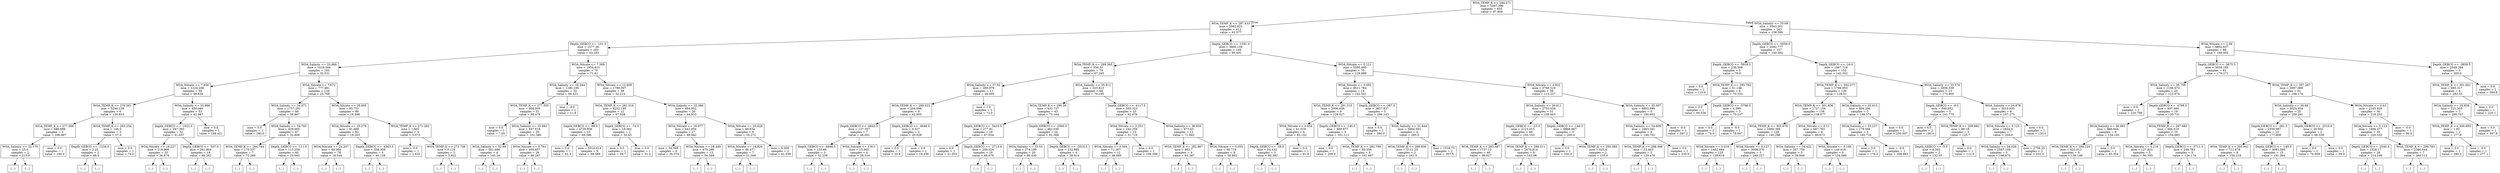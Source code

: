digraph Tree {
node [shape=box] ;
0 [label="WOA_TEMP_K <= 294.271\nmse = 5387.396\nsamples = 655\nvalue = 97.809"] ;
1 [label="WOA_TEMP_K <= 287.433\nmse = 2982.823\nsamples = 412\nvalue = 61.577"] ;
0 -> 1 [labeldistance=2.5, labelangle=45, headlabel="True"] ;
2 [label="Depth_GEBCO <= -101.5\nmse = 1577.36\nsamples = 263\nvalue = 43.183"] ;
1 -> 2 ;
3 [label="WOA_Salinity <= 33.868\nmse = 1018.504\nsamples = 193\nvalue = 32.531"] ;
2 -> 3 ;
4 [label="WOA_Nitrate <= 7.856\nmse = 1224.206\nsamples = 59\nvalue = 48.639"] ;
3 -> 4 ;
5 [label="WOA_TEMP_K <= 279.561\nmse = 5294.139\nsamples = 6\nvalue = 126.833"] ;
4 -> 5 ;
6 [label="WOA_TEMP_K <= 277.506\nmse = 688.889\nsamples = 3\nvalue = 196.667"] ;
5 -> 6 ;
7 [label="WOA_Salinity <= 33.176\nmse = 25.0\nsamples = 2\nvalue = 215.0"] ;
6 -> 7 ;
8 [label="(...)"] ;
7 -> 8 ;
9 [label="(...)"] ;
7 -> 9 ;
10 [label="mse = 0.0\nsamples = 1\nvalue = 160.0"] ;
6 -> 10 ;
11 [label="WOA_TEMP_K <= 283.254\nmse = 146.0\nsamples = 3\nvalue = 57.0"] ;
5 -> 11 ;
12 [label="Depth_GEBCO <= -1234.5\nmse = 2.25\nsamples = 2\nvalue = 48.5"] ;
11 -> 12 ;
13 [label="(...)"] ;
12 -> 13 ;
14 [label="(...)"] ;
12 -> 14 ;
15 [label="mse = 0.0\nsamples = 1\nvalue = 74.0"] ;
11 -> 15 ;
16 [label="WOA_Salinity <= 33.866\nmse = 456.046\nsamples = 53\nvalue = 42.987"] ;
4 -> 16 ;
17 [label="Depth_GEBCO <= -1022.0\nmse = 267.393\nsamples = 52\nvalue = 41.457"] ;
16 -> 17 ;
18 [label="WOA_Nitrate <= 19.227\nmse = 218.966\nsamples = 33\nvalue = 36.874"] ;
17 -> 18 ;
19 [label="(...)"] ;
18 -> 19 ;
28 [label="(...)"] ;
18 -> 28 ;
83 [label="Depth_GEBCO <= -507.0\nmse = 261.804\nsamples = 19\nvalue = 48.262"] ;
17 -> 83 ;
84 [label="(...)"] ;
83 -> 84 ;
95 [label="(...)"] ;
83 -> 95 ;
108 [label="mse = 0.0\nsamples = 1\nvalue = 168.421"] ;
16 -> 108 ;
109 [label="WOA_Nitrate <= 7.672\nmse = 777.481\nsamples = 134\nvalue = 25.768"] ;
3 -> 109 ;
110 [label="WOA_Salinity <= 34.071\nmse = 1757.291\nsamples = 48\nvalue = 38.867"] ;
109 -> 110 ;
111 [label="mse = 0.0\nsamples = 1\nvalue = 260.0"] ;
110 -> 111 ;
112 [label="WOA_Salinity <= 34.765\nmse = 429.005\nsamples = 47\nvalue = 32.808"] ;
110 -> 112 ;
113 [label="WOA_TEMP_K <= 284.744\nmse = 170.537\nsamples = 7\nvalue = 72.269"] ;
112 -> 113 ;
114 [label="(...)"] ;
113 -> 114 ;
125 [label="(...)"] ;
113 -> 125 ;
126 [label="Depth_GEBCO <= -111.0\nmse = 113.259\nsamples = 40\nvalue = 25.045"] ;
112 -> 126 ;
127 [label="(...)"] ;
126 -> 127 ;
178 [label="(...)"] ;
126 -> 178 ;
179 [label="WOA_Nitrate <= 28.005\nmse = 95.751\nsamples = 86\nvalue = 18.598"] ;
109 -> 179 ;
180 [label="WOA_Nitrate <= 25.276\nmse = 91.686\nsamples = 82\nvalue = 19.203"] ;
179 -> 180 ;
181 [label="WOA_Nitrate <= 24.207\nmse = 69.064\nsamples = 78\nvalue = 18.544"] ;
180 -> 181 ;
182 [label="(...)"] ;
181 -> 182 ;
275 [label="(...)"] ;
181 -> 275 ;
288 [label="Depth_GEBCO <= -4563.5\nmse = 358.309\nsamples = 4\nvalue = 40.128"] ;
180 -> 288 ;
289 [label="(...)"] ;
288 -> 289 ;
290 [label="(...)"] ;
288 -> 290 ;
295 [label="WOA_TEMP_K <= 271.282\nmse = 1.602\nsamples = 4\nvalue = 5.373"] ;
179 -> 295 ;
296 [label="mse = 0.0\nsamples = 1\nvalue = 2.632"] ;
295 -> 296 ;
297 [label="WOA_TEMP_K <= 272.736\nmse = 0.118\nsamples = 3\nvalue = 5.922"] ;
295 -> 297 ;
298 [label="(...)"] ;
297 -> 298 ;
299 [label="(...)"] ;
297 -> 299 ;
302 [label="WOA_Nitrate <= 7.569\nmse = 1954.815\nsamples = 70\nvalue = 71.81"] ;
2 -> 302 ;
303 [label="WOA_Salinity <= 35.244\nmse = 1180.195\nsamples = 32\nvalue = 94.421"] ;
302 -> 303 ;
304 [label="WOA_TEMP_K <= 277.555\nmse = 808.935\nsamples = 31\nvalue = 99.479"] ;
303 -> 304 ;
305 [label="mse = 0.0\nsamples = 1\nvalue = 7.95"] ;
304 -> 305 ;
306 [label="WOA_Salinity <= 33.881\nmse = 647.618\nsamples = 30\nvalue = 101.386"] ;
304 -> 306 ;
307 [label="WOA_Salinity <= 32.89\nmse = 581.686\nsamples = 4\nvalue = 145.24"] ;
306 -> 307 ;
308 [label="(...)"] ;
307 -> 308 ;
311 [label="(...)"] ;
307 -> 311 ;
314 [label="WOA_Nitrate <= 0.791\nmse = 405.657\nsamples = 26\nvalue = 96.287"] ;
306 -> 314 ;
315 [label="(...)"] ;
314 -> 315 ;
322 [label="(...)"] ;
314 -> 322 ;
357 [label="mse = -0.0\nsamples = 1\nvalue = 11.8"] ;
303 -> 357 ;
358 [label="WOA_Nitrate <= 12.609\nmse = 1799.097\nsamples = 38\nvalue = 52.215"] ;
302 -> 358 ;
359 [label="WOA_TEMP_K <= 281.516\nmse = 4252.195\nsamples = 12\nvalue = 67.928"] ;
358 -> 359 ;
360 [label="Depth_GEBCO <= -68.0\nmse = 4729.856\nsamples = 10\nvalue = 69.396"] ;
359 -> 360 ;
361 [label="mse = 0.0\nsamples = 1\nvalue = 82.3"] ;
360 -> 361 ;
362 [label="mse = 5014.414\nsamples = 9\nvalue = 68.589"] ;
360 -> 362 ;
363 [label="Depth_GEBCO <= -74.5\nmse = 18.062\nsamples = 2\nvalue = 55.45"] ;
359 -> 363 ;
364 [label="mse = 0.0\nsamples = 1\nvalue = 59.7"] ;
363 -> 364 ;
365 [label="mse = 0.0\nsamples = 1\nvalue = 51.2"] ;
363 -> 365 ;
366 [label="WOA_Salinity <= 33.366\nmse = 494.852\nsamples = 26\nvalue = 44.933"] ;
358 -> 366 ;
367 [label="WOA_Nitrate <= 16.077\nmse = 641.854\nsamples = 17\nvalue = 49.942"] ;
366 -> 367 ;
368 [label="mse = 34.369\nsamples = 4\nvalue = 30.574"] ;
367 -> 368 ;
369 [label="WOA_Nitrate <= 18.449\nmse = 675.288\nsamples = 13\nvalue = 54.344"] ;
367 -> 369 ;
370 [label="(...)"] ;
369 -> 370 ;
373 [label="(...)"] ;
369 -> 373 ;
376 [label="WOA_Nitrate <= 25.629\nmse = 69.634\nsamples = 9\nvalue = 35.272"] ;
366 -> 376 ;
377 [label="WOA_Nitrate <= 14.829\nmse = 66.477\nsamples = 7\nvalue = 31.569"] ;
376 -> 377 ;
378 [label="(...)"] ;
377 -> 378 ;
379 [label="(...)"] ;
377 -> 379 ;
388 [label="mse = 6.206\nsamples = 2\nvalue = 41.938"] ;
376 -> 388 ;
389 [label="Depth_GEBCO <= -1591.0\nmse = 3800.159\nsamples = 149\nvalue = 95.491"] ;
1 -> 389 ;
390 [label="WOA_TEMP_K <= 289.365\nmse = 556.51\nsamples = 79\nvalue = 67.245"] ;
389 -> 390 ;
391 [label="WOA_Salinity <= 37.02\nmse = 280.979\nsamples = 11\nvalue = 46.005"] ;
390 -> 391 ;
392 [label="WOA_TEMP_K <= 289.022\nmse = 204.096\nsamples = 9\nvalue = 42.005"] ;
391 -> 392 ;
393 [label="Depth_GEBCO <= -4842.5\nmse = 137.357\nsamples = 7\nvalue = 46.001"] ;
392 -> 393 ;
394 [label="Depth_GEBCO <= -4948.5\nmse = 153.66\nsamples = 3\nvalue = 52.239"] ;
393 -> 394 ;
395 [label="(...)"] ;
394 -> 395 ;
398 [label="(...)"] ;
394 -> 398 ;
399 [label="WOA_Nitrate <= 1.911\nmse = 15.065\nsamples = 4\nvalue = 38.516"] ;
393 -> 399 ;
400 [label="(...)"] ;
399 -> 400 ;
405 [label="(...)"] ;
399 -> 405 ;
406 [label="Depth_GEBCO <= -4646.5\nmse = 0.327\nsamples = 2\nvalue = 20.028"] ;
392 -> 406 ;
407 [label="mse = 0.0\nsamples = 1\nvalue = 20.6"] ;
406 -> 407 ;
408 [label="mse = 0.0\nsamples = 1\nvalue = 19.456"] ;
406 -> 408 ;
409 [label="mse = 1.0\nsamples = 2\nvalue = 72.0"] ;
391 -> 409 ;
410 [label="WOA_Salinity <= 35.911\nmse = 523.413\nsamples = 68\nvalue = 70.195"] ;
390 -> 410 ;
411 [label="WOA_TEMP_K <= 290.34\nmse = 432.737\nsamples = 43\nvalue = 75.164"] ;
410 -> 411 ;
412 [label="Depth_GEBCO <= -5410.5\nmse = 277.81\nsamples = 19\nvalue = 67.034"] ;
411 -> 412 ;
413 [label="mse = 0.0\nsamples = 1\nvalue = 21.053"] ;
412 -> 413 ;
414 [label="Depth_GEBCO <= -2713.0\nmse = 209.524\nsamples = 18\nvalue = 68.676"] ;
412 -> 414 ;
415 [label="(...)"] ;
414 -> 415 ;
436 [label="(...)"] ;
414 -> 436 ;
437 [label="Depth_GEBCO <= -2560.5\nmse = 462.036\nsamples = 24\nvalue = 81.368"] ;
411 -> 437 ;
438 [label="WOA_Salinity <= 35.53\nmse = 374.199\nsamples = 20\nvalue = 86.439"] ;
437 -> 438 ;
439 [label="(...)"] ;
438 -> 439 ;
458 [label="(...)"] ;
438 -> 458 ;
477 [label="Depth_GEBCO <= -2010.5\nmse = 232.985\nsamples = 4\nvalue = 58.914"] ;
437 -> 477 ;
478 [label="(...)"] ;
477 -> 478 ;
481 [label="(...)"] ;
477 -> 481 ;
482 [label="Depth_GEBCO <= -4117.5\nmse = 565.323\nsamples = 25\nvalue = 62.076"] ;
410 -> 482 ;
483 [label="WOA_Nitrate <= 2.251\nmse = 242.259\nsamples = 13\nvalue = 51.716"] ;
482 -> 483 ;
484 [label="WOA_Nitrate <= 0.504\nmse = 71.307\nsamples = 12\nvalue = 48.685"] ;
483 -> 484 ;
485 [label="(...)"] ;
484 -> 485 ;
496 [label="(...)"] ;
484 -> 496 ;
507 [label="mse = 0.0\nsamples = 1\nvalue = 109.299"] ;
483 -> 507 ;
508 [label="WOA_Salinity <= 36.635\nmse = 673.43\nsamples = 12\nvalue = 71.943"] ;
482 -> 508 ;
509 [label="WOA_TEMP_K <= 292.967\nmse = 883.7\nsamples = 4\nvalue = 93.297"] ;
508 -> 509 ;
510 [label="(...)"] ;
509 -> 510 ;
513 [label="(...)"] ;
509 -> 513 ;
516 [label="WOA_Nitrate <= 0.055\nmse = 90.719\nsamples = 8\nvalue = 58.802"] ;
508 -> 516 ;
517 [label="(...)"] ;
516 -> 517 ;
518 [label="(...)"] ;
516 -> 518 ;
525 [label="WOA_Nitrate <= 0.121\nmse = 5595.495\nsamples = 70\nvalue = 129.889"] ;
389 -> 525 ;
526 [label="WOA_Nitrate <= 0.092\nmse = 8611.764\nsamples = 14\nvalue = 182.541"] ;
525 -> 526 ;
527 [label="WOA_TEMP_K <= 291.315\nmse = 2006.636\nsamples = 9\nvalue = 129.527"] ;
526 -> 527 ;
528 [label="WOA_Nitrate <= 0.054\nmse = 61.019\nsamples = 4\nvalue = 82.152"] ;
527 -> 528 ;
529 [label="Depth_GEBCO <= -59.0\nmse = 54.432\nsamples = 3\nvalue = 80.382"] ;
528 -> 529 ;
530 [label="(...)"] ;
529 -> 530 ;
531 [label="(...)"] ;
529 -> 531 ;
532 [label="mse = 0.0\nsamples = 1\nvalue = 91.0"] ;
528 -> 532 ;
533 [label="Depth_GEBCO <= -140.5\nmse = 809.877\nsamples = 5\nvalue = 161.111"] ;
527 -> 533 ;
534 [label="mse = 0.0\nsamples = 1\nvalue = 200.0"] ;
533 -> 534 ;
535 [label="WOA_TEMP_K <= 292.799\nmse = 80.556\nsamples = 4\nvalue = 141.667"] ;
533 -> 535 ;
536 [label="(...)"] ;
535 -> 536 ;
537 [label="(...)"] ;
535 -> 537 ;
538 [label="Depth_GEBCO <= -387.5\nmse = 3837.837\nsamples = 5\nvalue = 296.143"] ;
526 -> 538 ;
539 [label="mse = 0.0\nsamples = 1\nvalue = 360.0"] ;
538 -> 539 ;
540 [label="WOA_Salinity <= 31.844\nmse = 3684.583\nsamples = 4\nvalue = 285.5"] ;
538 -> 540 ;
541 [label="WOA_TEMP_K <= 289.939\nmse = 5112.25\nsamples = 2\nvalue = 241.5"] ;
540 -> 541 ;
542 [label="(...)"] ;
541 -> 542 ;
543 [label="(...)"] ;
541 -> 543 ;
544 [label="mse = 1518.75\nsamples = 2\nvalue = 307.5"] ;
540 -> 544 ;
545 [label="WOA_Nitrate <= 4.922\nmse = 3768.518\nsamples = 56\nvalue = 115.227"] ;
525 -> 545 ;
546 [label="WOA_Salinity <= 36.611\nmse = 2755.029\nsamples = 51\nvalue = 109.003"] ;
545 -> 546 ;
547 [label="Depth_GEBCO <= -23.5\nmse = 2123.015\nsamples = 48\nvalue = 105.103"] ;
546 -> 547 ;
548 [label="WOA_TEMP_K <= 293.587\nmse = 1737.13\nsamples = 40\nvalue = 98.627"] ;
547 -> 548 ;
549 [label="(...)"] ;
548 -> 549 ;
608 [label="(...)"] ;
548 -> 608 ;
609 [label="WOA_TEMP_K <= 289.511\nmse = 2676.814\nsamples = 8\nvalue = 143.96"] ;
547 -> 609 ;
610 [label="(...)"] ;
609 -> 610 ;
613 [label="(...)"] ;
609 -> 613 ;
624 [label="Depth_GEBCO <= -140.5\nmse = 8866.667\nsamples = 3\nvalue = 200.0"] ;
546 -> 624 ;
625 [label="mse = 0.0\nsamples = 1\nvalue = 330.0"] ;
624 -> 625 ;
626 [label="WOA_TEMP_K <= 293.083\nmse = 625.0\nsamples = 2\nvalue = 135.0"] ;
624 -> 626 ;
627 [label="(...)"] ;
626 -> 627 ;
628 [label="(...)"] ;
626 -> 628 ;
629 [label="WOA_Salinity <= 35.007\nmse = 9893.699\nsamples = 5\nvalue = 190.952"] ;
545 -> 629 ;
630 [label="WOA_Salinity <= 34.606\nmse = 1663.261\nsamples = 4\nvalue = 149.702"] ;
629 -> 630 ;
631 [label="WOA_TEMP_K <= 288.366\nmse = 33.943\nsamples = 3\nvalue = 129.478"] ;
630 -> 631 ;
632 [label="(...)"] ;
631 -> 632 ;
635 [label="(...)"] ;
631 -> 635 ;
636 [label="mse = 0.0\nsamples = 1\nvalue = 230.6"] ;
630 -> 636 ;
637 [label="mse = -0.0\nsamples = 1\nvalue = 397.2"] ;
629 -> 637 ;
638 [label="WOA_Salinity <= 35.69\nmse = 3543.201\nsamples = 243\nvalue = 158.386"] ;
0 -> 638 [labeldistance=2.5, labelangle=-45, headlabel="False"] ;
639 [label="Depth_GEBCO <= -5659.5\nmse = 2042.777\nsamples = 157\nvalue = 140.392"] ;
638 -> 639 ;
640 [label="Depth_GEBCO <= -5918.5\nmse = 236.508\nsamples = 5\nvalue = 76.0"] ;
639 -> 640 ;
641 [label="mse = 0.0\nsamples = 1\nvalue = 110.0"] ;
640 -> 641 ;
642 [label="WOA_TEMP_K <= 295.792\nmse = 51.148\nsamples = 4\nvalue = 70.333"] ;
640 -> 642 ;
643 [label="mse = 0.0\nsamples = 1\nvalue = 60.526"] ;
642 -> 643 ;
644 [label="Depth_GEBCO <= -5798.5\nmse = 4.589\nsamples = 3\nvalue = 75.237"] ;
642 -> 644 ;
645 [label="mse = 0.0\nsamples = 2\nvalue = 74.0"] ;
644 -> 645 ;
646 [label="mse = -0.0\nsamples = 1\nvalue = 78.947"] ;
644 -> 646 ;
647 [label="Depth_GEBCO <= -16.0\nmse = 1967.718\nsamples = 152\nvalue = 142.352"] ;
639 -> 647 ;
648 [label="WOA_TEMP_K <= 302.277\nmse = 1789.955\nsamples = 139\nvalue = 139.51"] ;
647 -> 648 ;
649 [label="WOA_TEMP_K <= 301.836\nmse = 1727.154\nsamples = 136\nvalue = 138.077"] ;
648 -> 649 ;
650 [label="WOA_TEMP_K <= 301.676\nmse = 1666.368\nsamples = 128\nvalue = 140.288"] ;
649 -> 650 ;
651 [label="WOA_Nitrate <= 0.016\nmse = 1462.664\nsamples = 125\nvalue = 138.619"] ;
650 -> 651 ;
652 [label="(...)"] ;
651 -> 652 ;
659 [label="(...)"] ;
651 -> 659 ;
858 [label="WOA_Nitrate <= 0.127\nmse = 3008.376\nsamples = 3\nvalue = 248.227"] ;
650 -> 858 ;
859 [label="(...)"] ;
858 -> 859 ;
862 [label="(...)"] ;
858 -> 862 ;
863 [label="WOA_Nitrate <= 0.11\nmse = 607.763\nsamples = 8\nvalue = 89.673"] ;
649 -> 863 ;
864 [label="WOA_Salinity <= 34.422\nmse = 207.759\nsamples = 3\nvalue = 59.848"] ;
863 -> 864 ;
865 [label="(...)"] ;
864 -> 865 ;
866 [label="(...)"] ;
864 -> 866 ;
869 [label="WOA_Nitrate <= 0.185\nmse = 140.618\nsamples = 5\nvalue = 104.586"] ;
863 -> 869 ;
870 [label="(...)"] ;
869 -> 870 ;
873 [label="(...)"] ;
869 -> 873 ;
878 [label="WOA_Salinity <= 33.413\nmse = 804.206\nsamples = 3\nvalue = 198.574"] ;
648 -> 878 ;
879 [label="WOA_Salinity <= 33.237\nmse = 178.594\nsamples = 2\nvalue = 185.716"] ;
878 -> 879 ;
880 [label="mse = 0.0\nsamples = 1\nvalue = 178.0"] ;
879 -> 880 ;
881 [label="mse = -0.0\nsamples = 1\nvalue = 208.863"] ;
879 -> 881 ;
882 [label="mse = 0.0\nsamples = 1\nvalue = 250.007"] ;
878 -> 882 ;
883 [label="WOA_Salinity <= 33.374\nmse = 2856.539\nsamples = 13\nvalue = 173.905"] ;
647 -> 883 ;
884 [label="Depth_GEBCO <= -9.0\nmse = 848.852\nsamples = 5\nvalue = 141.775"] ;
883 -> 884 ;
885 [label="mse = 0.0\nsamples = 2\nvalue = 190.0"] ;
884 -> 885 ;
886 [label="WOA_TEMP_K <= 299.882\nmse = 98.18\nsamples = 3\nvalue = 125.7"] ;
884 -> 886 ;
887 [label="Depth_GEBCO <= -5.5\nmse = 6.502\nsamples = 2\nvalue = 132.55"] ;
886 -> 887 ;
888 [label="(...)"] ;
887 -> 888 ;
889 [label="(...)"] ;
887 -> 889 ;
890 [label="mse = 0.0\nsamples = 1\nvalue = 112.0"] ;
886 -> 890 ;
891 [label="WOA_Salinity <= 34.878\nmse = 3019.835\nsamples = 8\nvalue = 197.273"] ;
883 -> 891 ;
892 [label="WOA_Nitrate <= 0.124\nmse = 2824.0\nsamples = 7\nvalue = 204.0"] ;
891 -> 892 ;
893 [label="WOA_Salinity <= 34.028\nmse = 2587.109\nsamples = 5\nvalue = 196.875"] ;
892 -> 893 ;
894 [label="(...)"] ;
893 -> 894 ;
895 [label="(...)"] ;
893 -> 895 ;
896 [label="mse = 2756.25\nsamples = 2\nvalue = 232.5"] ;
892 -> 896 ;
897 [label="mse = 0.0\nsamples = 1\nvalue = 130.0"] ;
891 -> 897 ;
898 [label="WOA_Nitrate <= 2.09\nmse = 4602.637\nsamples = 86\nvalue = 188.002"] ;
638 -> 898 ;
899 [label="Depth_GEBCO <= -3675.5\nmse = 3658.185\nsamples = 81\nvalue = 179.271"] ;
898 -> 899 ;
900 [label="WOA_Salinity <= 35.758\nmse = 1166.573\nsamples = 20\nvalue = 123.674"] ;
899 -> 900 ;
901 [label="mse = 0.0\nsamples = 1\nvalue = 220.789"] ;
900 -> 901 ;
902 [label="Depth_GEBCO <= -4798.5\nmse = 907.468\nsamples = 19\nvalue = 120.731"] ;
900 -> 902 ;
903 [label="WOA_Salinity <= 36.991\nmse = 866.444\nsamples = 9\nvalue = 134.105"] ;
902 -> 903 ;
904 [label="WOA_TEMP_K <= 298.225\nmse = 623.013\nsamples = 8\nvalue = 138.149"] ;
903 -> 904 ;
905 [label="(...)"] ;
904 -> 905 ;
912 [label="(...)"] ;
904 -> 912 ;
919 [label="mse = 0.0\nsamples = 1\nvalue = 65.354"] ;
903 -> 919 ;
920 [label="WOA_TEMP_K <= 297.683\nmse = 484.519\nsamples = 10\nvalue = 104.683"] ;
902 -> 920 ;
921 [label="WOA_Nitrate <= 0.216\nmse = 127.821\nsamples = 5\nvalue = 90.355"] ;
920 -> 921 ;
922 [label="(...)"] ;
921 -> 922 ;
925 [label="(...)"] ;
921 -> 925 ;
930 [label="Depth_GEBCO <= -3711.0\nmse = 249.783\nsamples = 5\nvalue = 126.174"] ;
920 -> 930 ;
931 [label="(...)"] ;
930 -> 931 ;
938 [label="(...)"] ;
930 -> 938 ;
939 [label="WOA_TEMP_K <= 297.267\nmse = 3097.068\nsamples = 61\nvalue = 198.174"] ;
899 -> 939 ;
940 [label="WOA_Salinity <= 36.69\nmse = 3024.954\nsamples = 25\nvalue = 169.281"] ;
939 -> 940 ;
941 [label="Depth_GEBCO <= -261.5\nmse = 2358.987\nsamples = 23\nvalue = 177.408"] ;
940 -> 941 ;
942 [label="WOA_TEMP_K <= 295.941\nmse = 712.878\nsamples = 8\nvalue = 158.219"] ;
941 -> 942 ;
943 [label="(...)"] ;
942 -> 943 ;
950 [label="(...)"] ;
942 -> 950 ;
955 [label="Depth_GEBCO <= -140.5\nmse = 3093.595\nsamples = 15\nvalue = 191.364"] ;
941 -> 955 ;
956 [label="(...)"] ;
955 -> 956 ;
961 [label="(...)"] ;
955 -> 961 ;
966 [label="Depth_GEBCO <= -2516.0\nmse = 26.932\nsamples = 2\nvalue = 66.339"] ;
940 -> 966 ;
967 [label="mse = 0.0\nsamples = 1\nvalue = 70.009"] ;
966 -> 967 ;
968 [label="mse = 0.0\nsamples = 1\nvalue = 59.0"] ;
966 -> 968 ;
969 [label="WOA_Nitrate <= 0.43\nmse = 2163.929\nsamples = 36\nvalue = 218.252"] ;
939 -> 969 ;
970 [label="WOA_Nitrate <= 0.123\nmse = 1894.477\nsamples = 35\nvalue = 220.532"] ;
969 -> 970 ;
971 [label="Depth_GEBCO <= -2540.0\nmse = 1528.17\nsamples = 28\nvalue = 214.199"] ;
970 -> 971 ;
972 [label="(...)"] ;
971 -> 972 ;
981 [label="(...)"] ;
971 -> 981 ;
1000 [label="WOA_TEMP_K <= 299.783\nmse = 2366.644\nsamples = 7\nvalue = 260.112"] ;
970 -> 1000 ;
1001 [label="(...)"] ;
1000 -> 1001 ;
1008 [label="(...)"] ;
1000 -> 1008 ;
1011 [label="mse = -0.0\nsamples = 1\nvalue = 86.0"] ;
969 -> 1011 ;
1012 [label="Depth_GEBCO <= -3859.5\nmse = 2548.264\nsamples = 5\nvalue = 305.0"] ;
898 -> 1012 ;
1013 [label="WOA_TEMP_K <= 301.661\nmse = 665.317\nsamples = 4\nvalue = 282.55"] ;
1012 -> 1013 ;
1014 [label="WOA_Salinity <= 35.839\nmse = 221.505\nsamples = 3\nvalue = 290.757"] ;
1013 -> 1014 ;
1015 [label="WOA_TEMP_K <= 300.695\nmse = 1.92\nsamples = 2\nvalue = 277.9"] ;
1014 -> 1015 ;
1016 [label="mse = 0.0\nsamples = 1\nvalue = 280.3"] ;
1015 -> 1016 ;
1017 [label="mse = -0.0\nsamples = 1\nvalue = 277.1"] ;
1015 -> 1017 ;
1018 [label="mse = 0.0\nsamples = 1\nvalue = 307.9"] ;
1014 -> 1018 ;
1019 [label="mse = 0.0\nsamples = 1\nvalue = 225.1"] ;
1013 -> 1019 ;
1020 [label="mse = 0.0\nsamples = 1\nvalue = 394.8"] ;
1012 -> 1020 ;
}